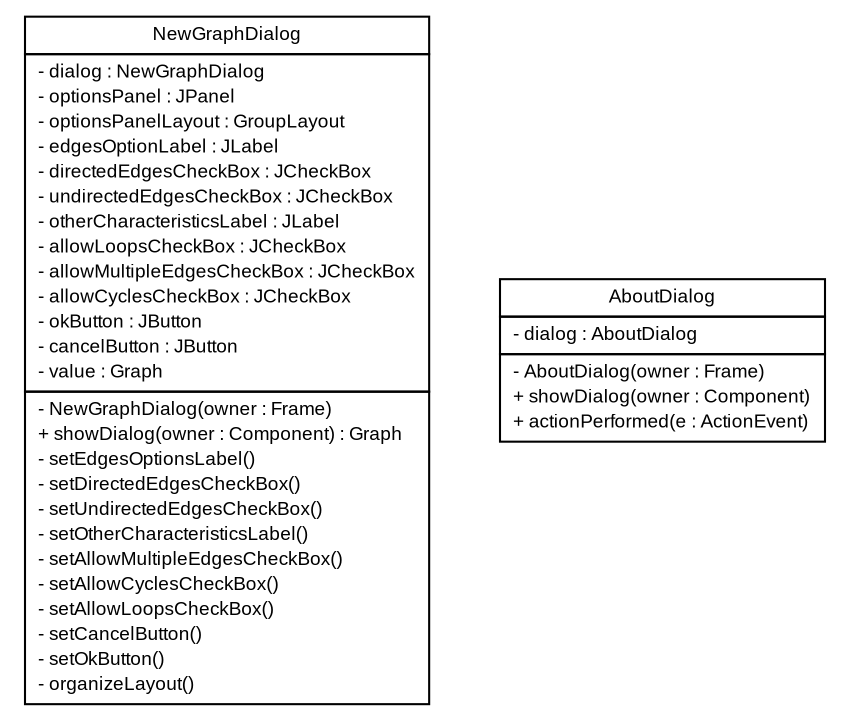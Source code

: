#!/usr/local/bin/dot
#
# Class diagram 
# Generated by UMLGraph version R5_6 (http://www.umlgraph.org/)
#

digraph G {
	edge [fontname="arial",fontsize=10,labelfontname="arial",labelfontsize=10];
	node [fontname="arial",fontsize=10,shape=plaintext];
	nodesep=0.25;
	ranksep=0.5;
	// pfc.gui.dialogs.NewGraphDialog
	c404 [label=<<table title="pfc.gui.dialogs.NewGraphDialog" border="0" cellborder="1" cellspacing="0" cellpadding="2" port="p" href="./NewGraphDialog.html">
		<tr><td><table border="0" cellspacing="0" cellpadding="1">
<tr><td align="center" balign="center"> NewGraphDialog </td></tr>
		</table></td></tr>
		<tr><td><table border="0" cellspacing="0" cellpadding="1">
<tr><td align="left" balign="left"> - dialog : NewGraphDialog </td></tr>
<tr><td align="left" balign="left"> - optionsPanel : JPanel </td></tr>
<tr><td align="left" balign="left"> - optionsPanelLayout : GroupLayout </td></tr>
<tr><td align="left" balign="left"> - edgesOptionLabel : JLabel </td></tr>
<tr><td align="left" balign="left"> - directedEdgesCheckBox : JCheckBox </td></tr>
<tr><td align="left" balign="left"> - undirectedEdgesCheckBox : JCheckBox </td></tr>
<tr><td align="left" balign="left"> - otherCharacteristicsLabel : JLabel </td></tr>
<tr><td align="left" balign="left"> - allowLoopsCheckBox : JCheckBox </td></tr>
<tr><td align="left" balign="left"> - allowMultipleEdgesCheckBox : JCheckBox </td></tr>
<tr><td align="left" balign="left"> - allowCyclesCheckBox : JCheckBox </td></tr>
<tr><td align="left" balign="left"> - okButton : JButton </td></tr>
<tr><td align="left" balign="left"> - cancelButton : JButton </td></tr>
<tr><td align="left" balign="left"> - value : Graph </td></tr>
		</table></td></tr>
		<tr><td><table border="0" cellspacing="0" cellpadding="1">
<tr><td align="left" balign="left"> - NewGraphDialog(owner : Frame) </td></tr>
<tr><td align="left" balign="left"> + showDialog(owner : Component) : Graph </td></tr>
<tr><td align="left" balign="left"> - setEdgesOptionsLabel() </td></tr>
<tr><td align="left" balign="left"> - setDirectedEdgesCheckBox() </td></tr>
<tr><td align="left" balign="left"> - setUndirectedEdgesCheckBox() </td></tr>
<tr><td align="left" balign="left"> - setOtherCharacteristicsLabel() </td></tr>
<tr><td align="left" balign="left"> - setAllowMultipleEdgesCheckBox() </td></tr>
<tr><td align="left" balign="left"> - setAllowCyclesCheckBox() </td></tr>
<tr><td align="left" balign="left"> - setAllowLoopsCheckBox() </td></tr>
<tr><td align="left" balign="left"> - setCancelButton() </td></tr>
<tr><td align="left" balign="left"> - setOkButton() </td></tr>
<tr><td align="left" balign="left"> - organizeLayout() </td></tr>
		</table></td></tr>
		</table>>, URL="./NewGraphDialog.html", fontname="arial", fontcolor="black", fontsize=9.0];
	// pfc.gui.dialogs.AboutDialog
	c405 [label=<<table title="pfc.gui.dialogs.AboutDialog" border="0" cellborder="1" cellspacing="0" cellpadding="2" port="p" href="./AboutDialog.html">
		<tr><td><table border="0" cellspacing="0" cellpadding="1">
<tr><td align="center" balign="center"> AboutDialog </td></tr>
		</table></td></tr>
		<tr><td><table border="0" cellspacing="0" cellpadding="1">
<tr><td align="left" balign="left"> - dialog : AboutDialog </td></tr>
		</table></td></tr>
		<tr><td><table border="0" cellspacing="0" cellpadding="1">
<tr><td align="left" balign="left"> - AboutDialog(owner : Frame) </td></tr>
<tr><td align="left" balign="left"> + showDialog(owner : Component) </td></tr>
<tr><td align="left" balign="left"> + actionPerformed(e : ActionEvent) </td></tr>
		</table></td></tr>
		</table>>, URL="./AboutDialog.html", fontname="arial", fontcolor="black", fontsize=9.0];
}

